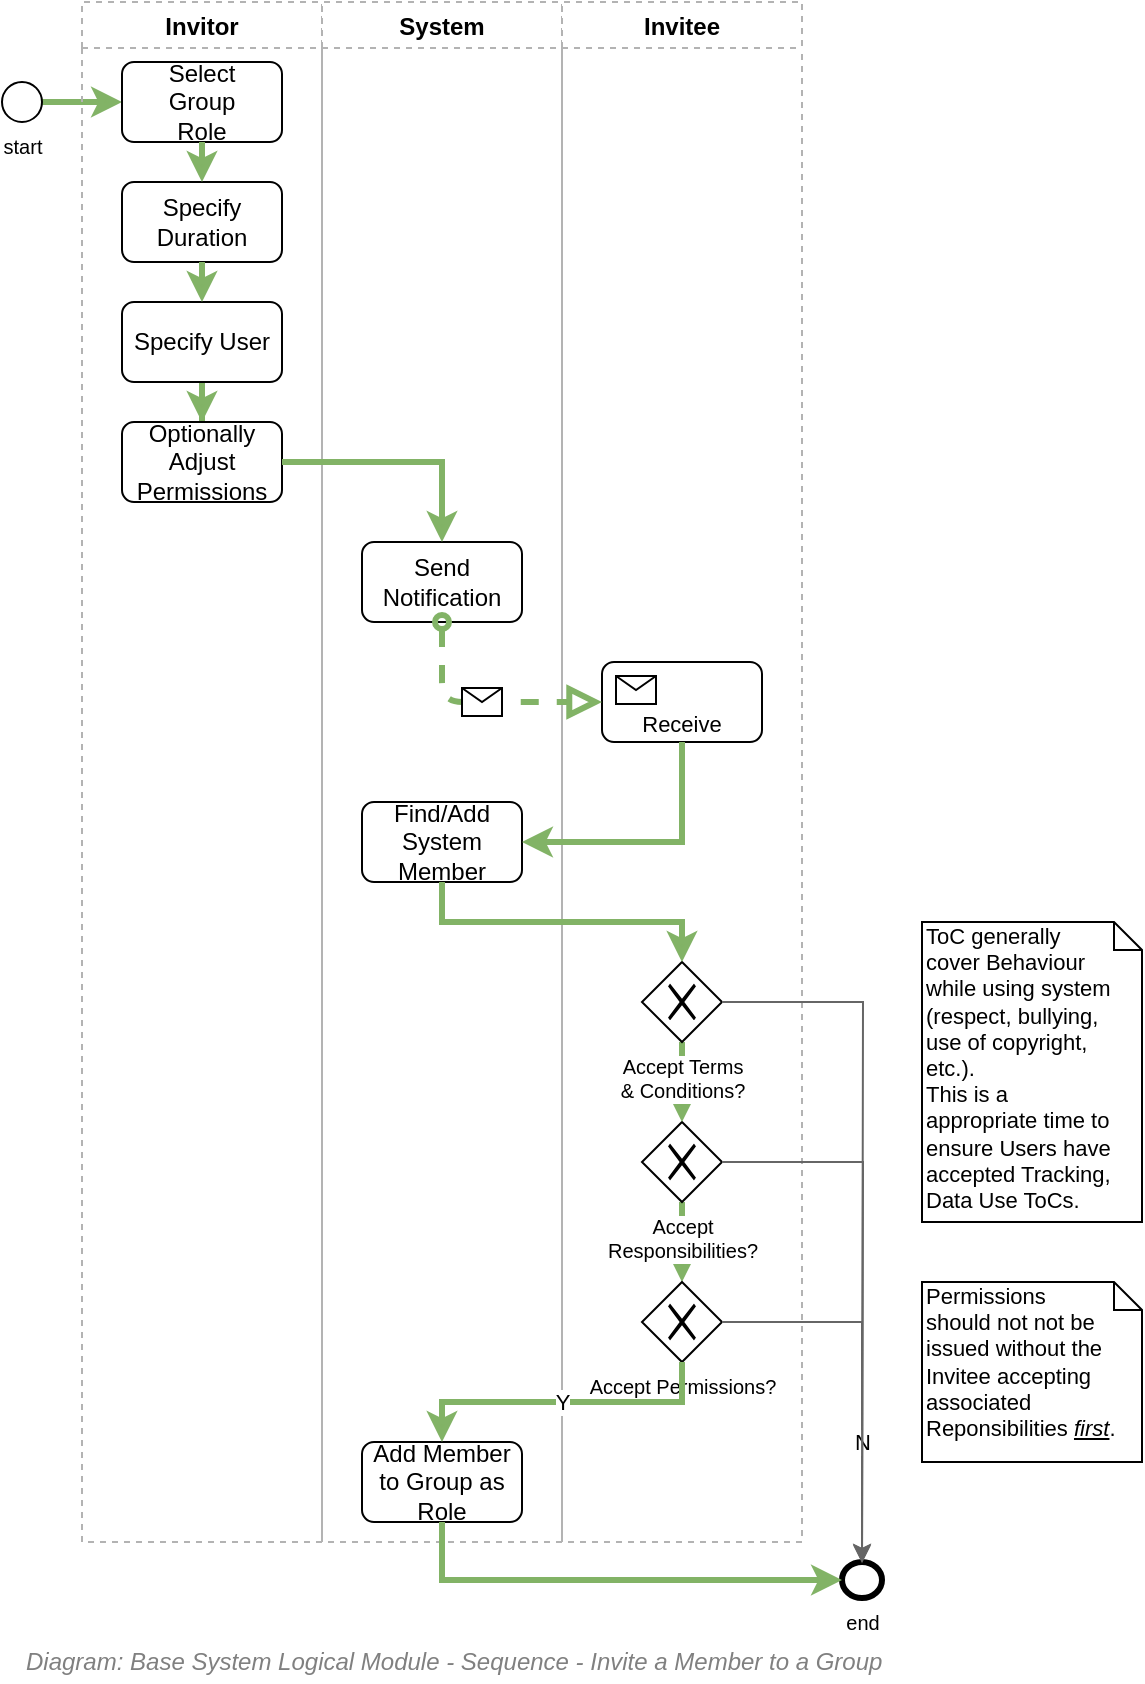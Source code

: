<mxfile compressed="false" version="18.0.8" type="google">
  <diagram name="Sequence/System Logical Module/Members/Add to Group" id="uWoYeurDGmq0iCeK9nmB">
    <mxGraphModel grid="1" page="1" gridSize="10" guides="1" tooltips="1" connect="1" arrows="1" fold="1" pageScale="1" pageWidth="827" pageHeight="1169" math="0" shadow="0">
      <root>
        <mxCell id="v7naMWOq-BcuSidbaf_q-0" />
        <mxCell id="v7naMWOq-BcuSidbaf_q-1" value="Diagram/BPMN" parent="v7naMWOq-BcuSidbaf_q-0" />
        <mxCell id="v7naMWOq-BcuSidbaf_q-2" style="edgeStyle=orthogonalEdgeStyle;rounded=0;jumpStyle=arc;orthogonalLoop=1;jettySize=auto;html=1;entryX=0;entryY=0.5;entryDx=0;entryDy=0;fontSize=9;fillColor=#d5e8d4;strokeColor=#82b366;strokeWidth=3;" edge="1" parent="v7naMWOq-BcuSidbaf_q-1" source="v7naMWOq-BcuSidbaf_q-3" target="v7naMWOq-BcuSidbaf_q-6">
          <mxGeometry relative="1" as="geometry">
            <Array as="points" />
          </mxGeometry>
        </mxCell>
        <mxCell id="v7naMWOq-BcuSidbaf_q-3" value="start" style="shape=mxgraph.bpmn.shape;html=1;verticalLabelPosition=bottom;labelBackgroundColor=#ffffff;verticalAlign=top;align=center;perimeter=ellipsePerimeter;outlineConnect=0;outline=standard;symbol=general;fontSize=10;" vertex="1" parent="v7naMWOq-BcuSidbaf_q-1">
          <mxGeometry x="110" y="280" width="20" height="20" as="geometry" />
        </mxCell>
        <mxCell id="v7naMWOq-BcuSidbaf_q-4" value="end" style="shape=mxgraph.bpmn.shape;html=1;verticalLabelPosition=bottom;labelBackgroundColor=#ffffff;verticalAlign=top;align=center;perimeter=ellipsePerimeter;outlineConnect=0;outline=end;symbol=general;fontSize=10;" vertex="1" parent="v7naMWOq-BcuSidbaf_q-1">
          <mxGeometry x="530" y="1020" width="20" height="18" as="geometry" />
        </mxCell>
        <mxCell id="v7naMWOq-BcuSidbaf_q-5" value="Invitor" style="swimlane;fontSize=12;strokeColor=#B3B3B3;dashed=1;collapsible=0;" vertex="1" parent="v7naMWOq-BcuSidbaf_q-1">
          <mxGeometry x="150" y="240" width="120" height="770" as="geometry">
            <mxRectangle x="40" y="90" width="160" height="23" as="alternateBounds" />
          </mxGeometry>
        </mxCell>
        <mxCell id="v7naMWOq-BcuSidbaf_q-6" value="Select&lt;br&gt;Group&lt;br&gt;Role" style="shape=ext;rounded=1;html=1;whiteSpace=wrap;fontSize=12;" vertex="1" parent="v7naMWOq-BcuSidbaf_q-5">
          <mxGeometry x="20" y="30" width="80" height="40" as="geometry" />
        </mxCell>
        <mxCell id="bYuXZJ5ob_-7N1gs0lVh-18" value="Specify Duration" style="shape=ext;rounded=1;html=1;whiteSpace=wrap;fontSize=12;" vertex="1" parent="v7naMWOq-BcuSidbaf_q-5">
          <mxGeometry x="20" y="90" width="80" height="40" as="geometry" />
        </mxCell>
        <mxCell id="v7naMWOq-BcuSidbaf_q-7" style="edgeStyle=orthogonalEdgeStyle;rounded=0;orthogonalLoop=1;jettySize=auto;html=1;entryX=0.5;entryY=0;entryDx=0;entryDy=0;exitX=0.5;exitY=1;exitDx=0;exitDy=0;fontSize=9;fillColor=#d5e8d4;strokeColor=#82b366;strokeWidth=3;" edge="1" parent="v7naMWOq-BcuSidbaf_q-5" source="v7naMWOq-BcuSidbaf_q-6" target="bYuXZJ5ob_-7N1gs0lVh-18">
          <mxGeometry relative="1" as="geometry">
            <mxPoint x="80" y="90" as="targetPoint" />
          </mxGeometry>
        </mxCell>
        <mxCell id="MBgd91k-nh5NgcYvpmx3-5" style="edgeStyle=orthogonalEdgeStyle;rounded=0;orthogonalLoop=1;jettySize=auto;html=1;entryX=0.5;entryY=0;entryDx=0;entryDy=0;fontSize=12;fillColor=#d5e8d4;strokeColor=#82b366;strokeWidth=3;" edge="1" parent="v7naMWOq-BcuSidbaf_q-5" source="MBgd91k-nh5NgcYvpmx3-3" target="MBgd91k-nh5NgcYvpmx3-4">
          <mxGeometry relative="1" as="geometry" />
        </mxCell>
        <mxCell id="MBgd91k-nh5NgcYvpmx3-3" value="Specify User" style="shape=ext;rounded=1;html=1;whiteSpace=wrap;fontSize=12;" vertex="1" parent="v7naMWOq-BcuSidbaf_q-5">
          <mxGeometry x="20" y="150" width="80" height="40" as="geometry" />
        </mxCell>
        <mxCell id="bYuXZJ5ob_-7N1gs0lVh-19" style="edgeStyle=orthogonalEdgeStyle;rounded=0;jumpStyle=arc;orthogonalLoop=1;jettySize=auto;html=1;entryX=0.5;entryY=0;entryDx=0;entryDy=0;endArrow=classic;endFill=1;strokeColor=#82b366;fontSize=11;fillColor=#d5e8d4;strokeWidth=3;" edge="1" parent="v7naMWOq-BcuSidbaf_q-5" source="bYuXZJ5ob_-7N1gs0lVh-18" target="MBgd91k-nh5NgcYvpmx3-3">
          <mxGeometry relative="1" as="geometry">
            <Array as="points">
              <mxPoint x="60" y="140" />
              <mxPoint x="60" y="140" />
            </Array>
          </mxGeometry>
        </mxCell>
        <mxCell id="MBgd91k-nh5NgcYvpmx3-4" value="Optionally Adjust Permissions" style="shape=ext;rounded=1;html=1;whiteSpace=wrap;fontSize=12;" vertex="1" parent="v7naMWOq-BcuSidbaf_q-5">
          <mxGeometry x="20" y="210" width="80" height="40" as="geometry" />
        </mxCell>
        <mxCell id="v7naMWOq-BcuSidbaf_q-9" value="System" style="swimlane;fontSize=12;strokeColor=#B3B3B3;dashed=1;collapsible=0;" vertex="1" parent="v7naMWOq-BcuSidbaf_q-1">
          <mxGeometry x="270" y="240" width="120" height="770" as="geometry">
            <mxRectangle x="200" y="90" width="100" height="23" as="alternateBounds" />
          </mxGeometry>
        </mxCell>
        <mxCell id="bYuXZJ5ob_-7N1gs0lVh-0" value="Send Notification" style="shape=ext;rounded=1;html=1;whiteSpace=wrap;fontSize=12;" vertex="1" parent="v7naMWOq-BcuSidbaf_q-9">
          <mxGeometry x="20" y="270" width="80" height="40" as="geometry" />
        </mxCell>
        <mxCell id="bYuXZJ5ob_-7N1gs0lVh-16" value="Add Member to Group as Role" style="shape=ext;rounded=1;html=1;whiteSpace=wrap;fontSize=12;" vertex="1" parent="v7naMWOq-BcuSidbaf_q-9">
          <mxGeometry x="20" y="720" width="80" height="40" as="geometry" />
        </mxCell>
        <mxCell id="bYuXZJ5ob_-7N1gs0lVh-28" value="Find/Add System Member" style="shape=ext;rounded=1;html=1;whiteSpace=wrap;fontSize=12;" vertex="1" parent="v7naMWOq-BcuSidbaf_q-9">
          <mxGeometry x="20" y="400" width="80" height="40" as="geometry" />
        </mxCell>
        <mxCell id="v7naMWOq-BcuSidbaf_q-10" value="Invitee" style="swimlane;fontSize=12;strokeColor=#B3B3B3;dashed=1;collapsible=0;" vertex="1" parent="v7naMWOq-BcuSidbaf_q-1">
          <mxGeometry x="390" y="240" width="120" height="770" as="geometry">
            <mxRectangle x="300" y="90" width="120" height="23" as="alternateBounds" />
          </mxGeometry>
        </mxCell>
        <mxCell id="bYuXZJ5ob_-7N1gs0lVh-8" style="edgeStyle=orthogonalEdgeStyle;rounded=0;jumpStyle=arc;orthogonalLoop=1;jettySize=auto;html=1;entryX=0.5;entryY=0;entryDx=0;entryDy=0;endArrow=classic;endFill=1;strokeColor=#82b366;fontSize=11;fillColor=#d5e8d4;strokeWidth=3;" edge="1" parent="v7naMWOq-BcuSidbaf_q-10" source="bYuXZJ5ob_-7N1gs0lVh-2" target="bYuXZJ5ob_-7N1gs0lVh-5">
          <mxGeometry relative="1" as="geometry" />
        </mxCell>
        <mxCell id="bYuXZJ5ob_-7N1gs0lVh-2" value="Accept &lt;br&gt;Responsibilities?" style="shape=mxgraph.bpmn.shape;html=1;verticalLabelPosition=bottom;labelBackgroundColor=#ffffff;verticalAlign=top;align=center;perimeter=rhombusPerimeter;background=gateway;outlineConnect=0;outline=none;symbol=exclusiveGw;fontSize=10;" vertex="1" parent="v7naMWOq-BcuSidbaf_q-10">
          <mxGeometry x="40" y="560" width="40" height="40" as="geometry" />
        </mxCell>
        <mxCell id="bYuXZJ5ob_-7N1gs0lVh-5" value="Accept Permissions?" style="shape=mxgraph.bpmn.shape;html=1;verticalLabelPosition=bottom;labelBackgroundColor=#ffffff;verticalAlign=top;align=center;perimeter=rhombusPerimeter;background=gateway;outlineConnect=0;outline=none;symbol=exclusiveGw;fontSize=10;" vertex="1" parent="v7naMWOq-BcuSidbaf_q-10">
          <mxGeometry x="40" y="640" width="40" height="40" as="geometry" />
        </mxCell>
        <mxCell id="bYuXZJ5ob_-7N1gs0lVh-7" style="edgeStyle=orthogonalEdgeStyle;rounded=0;jumpStyle=arc;orthogonalLoop=1;jettySize=auto;html=1;endArrow=classic;endFill=1;strokeColor=#82b366;fontSize=11;fillColor=#d5e8d4;strokeWidth=3;" edge="1" parent="v7naMWOq-BcuSidbaf_q-10" source="bYuXZJ5ob_-7N1gs0lVh-6" target="bYuXZJ5ob_-7N1gs0lVh-2">
          <mxGeometry relative="1" as="geometry" />
        </mxCell>
        <mxCell id="bYuXZJ5ob_-7N1gs0lVh-6" value="Accept Terms &lt;br&gt;&amp;amp; Conditions?" style="shape=mxgraph.bpmn.shape;html=1;verticalLabelPosition=bottom;labelBackgroundColor=#ffffff;verticalAlign=top;align=center;perimeter=rhombusPerimeter;background=gateway;outlineConnect=0;outline=none;symbol=exclusiveGw;fontSize=10;" vertex="1" parent="v7naMWOq-BcuSidbaf_q-10">
          <mxGeometry x="40" y="480" width="40" height="40" as="geometry" />
        </mxCell>
        <mxCell id="bYuXZJ5ob_-7N1gs0lVh-12" value="Receive" style="html=1;whiteSpace=wrap;rounded=1;dropTarget=0;labelBackgroundColor=none;fillColor=#ffffff;fontSize=11;align=center;verticalAlign=bottom;" vertex="1" parent="v7naMWOq-BcuSidbaf_q-10">
          <mxGeometry x="20" y="330" width="80" height="40" as="geometry" />
        </mxCell>
        <mxCell id="bYuXZJ5ob_-7N1gs0lVh-13" value="" style="html=1;shape=message;outlineConnect=0;" vertex="1" parent="bYuXZJ5ob_-7N1gs0lVh-12">
          <mxGeometry width="20" height="14" relative="1" as="geometry">
            <mxPoint x="7" y="7" as="offset" />
          </mxGeometry>
        </mxCell>
        <mxCell id="bYuXZJ5ob_-7N1gs0lVh-17" value="Y" style="edgeStyle=orthogonalEdgeStyle;rounded=0;jumpStyle=arc;orthogonalLoop=1;jettySize=auto;html=1;entryX=0.5;entryY=0;entryDx=0;entryDy=0;endArrow=classic;endFill=1;strokeColor=#82b366;fontSize=11;exitX=0.5;exitY=1;exitDx=0;exitDy=0;fillColor=#d5e8d4;strokeWidth=3;" edge="1" parent="v7naMWOq-BcuSidbaf_q-1" source="bYuXZJ5ob_-7N1gs0lVh-5" target="bYuXZJ5ob_-7N1gs0lVh-16">
          <mxGeometry relative="1" as="geometry">
            <Array as="points">
              <mxPoint x="450" y="940" />
              <mxPoint x="330" y="940" />
            </Array>
          </mxGeometry>
        </mxCell>
        <mxCell id="bYuXZJ5ob_-7N1gs0lVh-21" style="edgeStyle=orthogonalEdgeStyle;rounded=0;jumpStyle=arc;orthogonalLoop=1;jettySize=auto;html=1;entryX=0;entryY=0.5;entryDx=0;entryDy=0;endArrow=classic;endFill=1;strokeColor=#82b366;fontSize=11;fillColor=#d5e8d4;strokeWidth=3;" edge="1" parent="v7naMWOq-BcuSidbaf_q-1" source="bYuXZJ5ob_-7N1gs0lVh-16" target="v7naMWOq-BcuSidbaf_q-4">
          <mxGeometry relative="1" as="geometry">
            <Array as="points">
              <mxPoint x="330" y="1029" />
            </Array>
          </mxGeometry>
        </mxCell>
        <mxCell id="bYuXZJ5ob_-7N1gs0lVh-22" value="N" style="edgeStyle=orthogonalEdgeStyle;rounded=0;jumpStyle=arc;orthogonalLoop=1;jettySize=auto;html=1;entryX=0.5;entryY=0;entryDx=0;entryDy=0;endArrow=classic;endFill=1;strokeColor=#666666;fontSize=11;" edge="1" parent="v7naMWOq-BcuSidbaf_q-1" source="bYuXZJ5ob_-7N1gs0lVh-5" target="v7naMWOq-BcuSidbaf_q-4">
          <mxGeometry x="0.368" relative="1" as="geometry">
            <mxPoint as="offset" />
          </mxGeometry>
        </mxCell>
        <mxCell id="bYuXZJ5ob_-7N1gs0lVh-23" value="N" style="edgeStyle=orthogonalEdgeStyle;rounded=0;jumpStyle=arc;orthogonalLoop=1;jettySize=auto;html=1;endArrow=classic;endFill=1;strokeColor=#666666;fontSize=11;" edge="1" parent="v7naMWOq-BcuSidbaf_q-1" source="bYuXZJ5ob_-7N1gs0lVh-2">
          <mxGeometry x="-0.481" y="-40" relative="1" as="geometry">
            <mxPoint x="540" y="1020" as="targetPoint" />
            <mxPoint x="40" y="40" as="offset" />
          </mxGeometry>
        </mxCell>
        <mxCell id="bYuXZJ5ob_-7N1gs0lVh-24" value="N" style="edgeStyle=orthogonalEdgeStyle;rounded=0;jumpStyle=arc;orthogonalLoop=1;jettySize=auto;html=1;endArrow=classic;endFill=1;strokeColor=#666666;fontSize=11;" edge="1" parent="v7naMWOq-BcuSidbaf_q-1" source="bYuXZJ5ob_-7N1gs0lVh-6">
          <mxGeometry x="-0.601" y="-40" relative="1" as="geometry">
            <mxPoint x="540" y="1020.571" as="targetPoint" />
            <mxPoint x="40" y="40" as="offset" />
          </mxGeometry>
        </mxCell>
        <mxCell id="bYuXZJ5ob_-7N1gs0lVh-25" value="" style="startArrow=oval;startFill=0;startSize=7;endArrow=block;endFill=0;endSize=10;dashed=1;html=1;strokeColor=#82b366;fontSize=11;exitX=0.5;exitY=1;exitDx=0;exitDy=0;entryX=0;entryY=0.5;entryDx=0;entryDy=0;fillColor=#d5e8d4;strokeWidth=3;" edge="1" parent="v7naMWOq-BcuSidbaf_q-1" source="bYuXZJ5ob_-7N1gs0lVh-0" target="bYuXZJ5ob_-7N1gs0lVh-12">
          <mxGeometry relative="1" as="geometry">
            <mxPoint x="170" y="590" as="sourcePoint" />
            <mxPoint x="270" y="590" as="targetPoint" />
            <Array as="points">
              <mxPoint x="330" y="590" />
            </Array>
          </mxGeometry>
        </mxCell>
        <mxCell id="bYuXZJ5ob_-7N1gs0lVh-26" value="" style="shape=message;html=1;outlineConnect=0;" vertex="1" parent="bYuXZJ5ob_-7N1gs0lVh-25">
          <mxGeometry width="20" height="14" relative="1" as="geometry">
            <mxPoint x="-10" y="-7" as="offset" />
          </mxGeometry>
        </mxCell>
        <mxCell id="bYuXZJ5ob_-7N1gs0lVh-14" style="edgeStyle=orthogonalEdgeStyle;rounded=0;jumpStyle=arc;orthogonalLoop=1;jettySize=auto;html=1;endArrow=classic;endFill=1;strokeColor=#82b366;fontSize=11;fillColor=#d5e8d4;strokeWidth=3;" edge="1" parent="v7naMWOq-BcuSidbaf_q-1" source="bYuXZJ5ob_-7N1gs0lVh-12" target="bYuXZJ5ob_-7N1gs0lVh-28">
          <mxGeometry relative="1" as="geometry">
            <Array as="points">
              <mxPoint x="450" y="660" />
            </Array>
          </mxGeometry>
        </mxCell>
        <mxCell id="bYuXZJ5ob_-7N1gs0lVh-29" style="edgeStyle=orthogonalEdgeStyle;rounded=0;jumpStyle=arc;orthogonalLoop=1;jettySize=auto;html=1;endArrow=classic;endFill=1;strokeColor=#82b366;fontSize=11;fillColor=#d5e8d4;strokeWidth=3;" edge="1" parent="v7naMWOq-BcuSidbaf_q-1" source="bYuXZJ5ob_-7N1gs0lVh-28" target="bYuXZJ5ob_-7N1gs0lVh-6">
          <mxGeometry relative="1" as="geometry">
            <Array as="points">
              <mxPoint x="330" y="700" />
              <mxPoint x="450" y="700" />
            </Array>
          </mxGeometry>
        </mxCell>
        <mxCell id="bYuXZJ5ob_-7N1gs0lVh-30" value="ToC generally cover Behaviour while using system (respect, bullying, use of copyright, etc.).&lt;br&gt;This is a appropriate time to ensure Users have accepted Tracking, Data Use ToCs." style="shape=note;whiteSpace=wrap;html=1;size=14;verticalAlign=top;align=left;spacingTop=-6;labelBackgroundColor=none;fillColor=#ffffff;fontSize=11;spacingLeft=0;spacingRight=12;" vertex="1" parent="v7naMWOq-BcuSidbaf_q-1">
          <mxGeometry x="570" y="700" width="110" height="150" as="geometry" />
        </mxCell>
        <mxCell id="bYuXZJ5ob_-7N1gs0lVh-32" value="Permissions should not not be issued without the Invitee accepting associated Reponsibilities &lt;u&gt;&lt;i&gt;first&lt;/i&gt;&lt;/u&gt;." style="shape=note;whiteSpace=wrap;html=1;size=14;verticalAlign=top;align=left;spacingTop=-6;labelBackgroundColor=none;fillColor=#ffffff;fontSize=11;spacingRight=13;" vertex="1" parent="v7naMWOq-BcuSidbaf_q-1">
          <mxGeometry x="570" y="880" width="110" height="90" as="geometry" />
        </mxCell>
        <mxCell id="MBgd91k-nh5NgcYvpmx3-6" style="edgeStyle=orthogonalEdgeStyle;rounded=0;orthogonalLoop=1;jettySize=auto;html=1;entryX=0.5;entryY=0;entryDx=0;entryDy=0;fontSize=12;fillColor=#d5e8d4;strokeColor=#82b366;strokeWidth=3;" edge="1" parent="v7naMWOq-BcuSidbaf_q-1" source="MBgd91k-nh5NgcYvpmx3-4" target="bYuXZJ5ob_-7N1gs0lVh-0">
          <mxGeometry relative="1" as="geometry" />
        </mxCell>
        <mxCell id="v7naMWOq-BcuSidbaf_q-12" value="Title/Diagram" parent="v7naMWOq-BcuSidbaf_q-0" />
        <mxCell id="v7naMWOq-BcuSidbaf_q-13" value="&lt;font style=&quot;font-size: 12px ; font-weight: normal&quot;&gt;&lt;i&gt;Diagram: Base System Logical Module - Sequence - Invite a Member to a Group&lt;/i&gt;&lt;/font&gt;" style="text;strokeColor=none;fillColor=none;html=1;fontSize=12;fontStyle=1;verticalAlign=middle;align=left;shadow=0;glass=0;comic=0;opacity=30;fontColor=#808080;" vertex="1" parent="v7naMWOq-BcuSidbaf_q-12">
          <mxGeometry x="120" y="1060" width="520" height="20" as="geometry" />
        </mxCell>
        <mxCell id="v7naMWOq-BcuSidbaf_q-18" value="About" parent="v7naMWOq-BcuSidbaf_q-0" />
      </root>
    </mxGraphModel>
  </diagram>
</mxfile>
